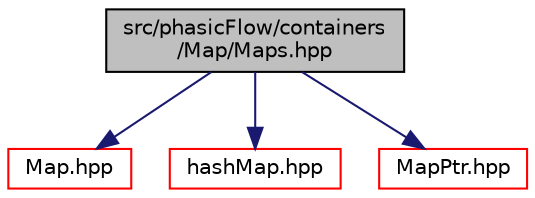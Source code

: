 digraph "src/phasicFlow/containers/Map/Maps.hpp"
{
 // LATEX_PDF_SIZE
  edge [fontname="Helvetica",fontsize="10",labelfontname="Helvetica",labelfontsize="10"];
  node [fontname="Helvetica",fontsize="10",shape=record];
  Node1 [label="src/phasicFlow/containers\l/Map/Maps.hpp",height=0.2,width=0.4,color="black", fillcolor="grey75", style="filled", fontcolor="black",tooltip=" "];
  Node1 -> Node2 [color="midnightblue",fontsize="10",style="solid",fontname="Helvetica"];
  Node2 [label="Map.hpp",height=0.2,width=0.4,color="red", fillcolor="white", style="filled",URL="$Map_8hpp.html",tooltip=" "];
  Node1 -> Node38 [color="midnightblue",fontsize="10",style="solid",fontname="Helvetica"];
  Node38 [label="hashMap.hpp",height=0.2,width=0.4,color="red", fillcolor="white", style="filled",URL="$hashMap_8hpp.html",tooltip=" "];
  Node1 -> Node41 [color="midnightblue",fontsize="10",style="solid",fontname="Helvetica"];
  Node41 [label="MapPtr.hpp",height=0.2,width=0.4,color="red", fillcolor="white", style="filled",URL="$MapPtr_8hpp.html",tooltip=" "];
}
